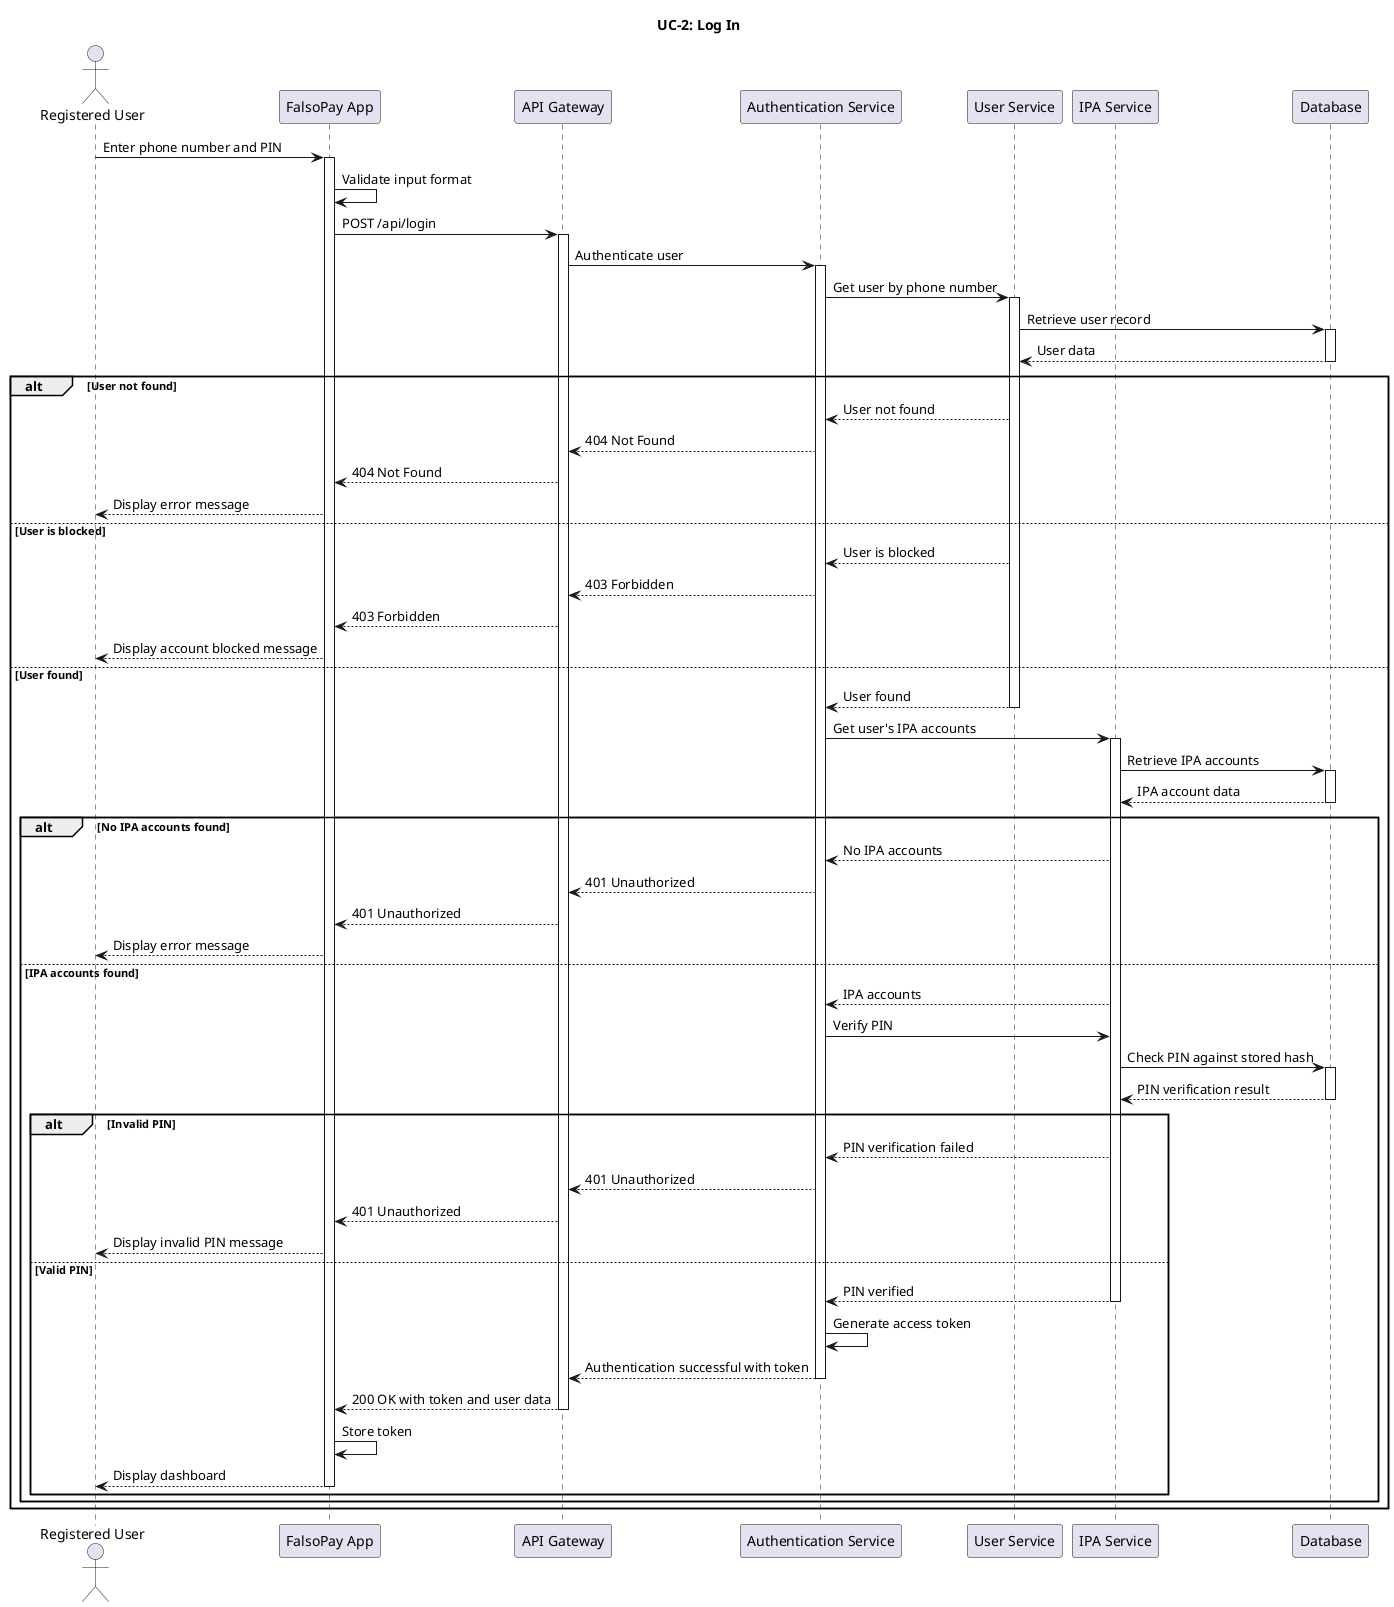@startuml UC2-LogIn

actor "Registered User" as User
participant "FalsoPay App" as App
participant "API Gateway" as Gateway
participant "Authentication Service" as AuthService
participant "User Service" as UserService
participant "IPA Service" as IPAService
participant "Database" as DB

title UC-2: Log In

User -> App: Enter phone number and PIN
activate App

App -> App: Validate input format
App -> Gateway: POST /api/login
activate Gateway

Gateway -> AuthService: Authenticate user
activate AuthService

AuthService -> UserService: Get user by phone number
activate UserService

UserService -> DB: Retrieve user record
activate DB
DB --> UserService: User data
deactivate DB

alt User not found
    UserService --> AuthService: User not found
    AuthService --> Gateway: 404 Not Found
    Gateway --> App: 404 Not Found
    App --> User: Display error message
else User is blocked
    UserService --> AuthService: User is blocked
    AuthService --> Gateway: 403 Forbidden
    Gateway --> App: 403 Forbidden
    App --> User: Display account blocked message
else User found
    UserService --> AuthService: User found
    deactivate UserService
    
    AuthService -> IPAService: Get user's IPA accounts
    activate IPAService
    
    IPAService -> DB: Retrieve IPA accounts
    activate DB
    DB --> IPAService: IPA account data
    deactivate DB
    
    alt No IPA accounts found
        IPAService --> AuthService: No IPA accounts
        AuthService --> Gateway: 401 Unauthorized
        Gateway --> App: 401 Unauthorized
        App --> User: Display error message
    else IPA accounts found
        IPAService --> AuthService: IPA accounts
        
        AuthService -> IPAService: Verify PIN
        IPAService -> DB: Check PIN against stored hash
        activate DB
        DB --> IPAService: PIN verification result
        deactivate DB
        
        alt Invalid PIN
            IPAService --> AuthService: PIN verification failed
            AuthService --> Gateway: 401 Unauthorized
            Gateway --> App: 401 Unauthorized
            App --> User: Display invalid PIN message
        else Valid PIN
            IPAService --> AuthService: PIN verified
            deactivate IPAService
            
            AuthService -> AuthService: Generate access token
            AuthService --> Gateway: Authentication successful with token
            deactivate AuthService
            
            Gateway --> App: 200 OK with token and user data
            deactivate Gateway
            
            App -> App: Store token
            App --> User: Display dashboard
            deactivate App
        end
    end
end

@enduml 